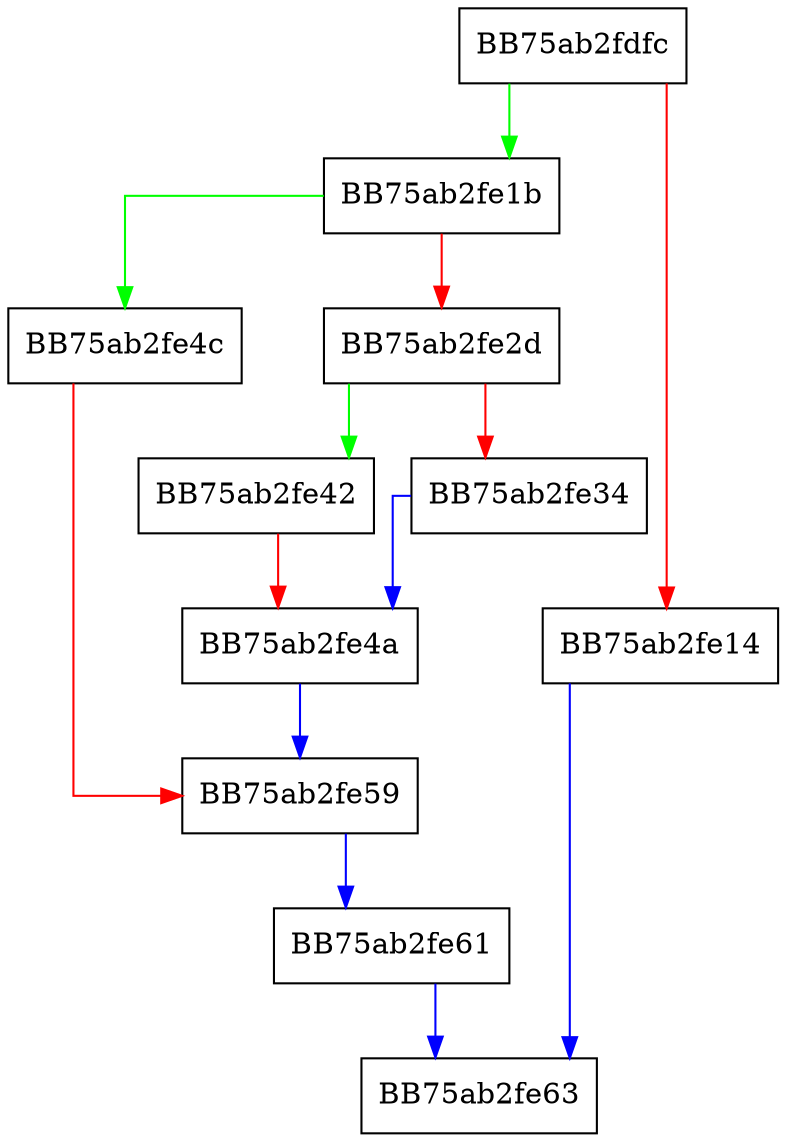 digraph SetOSXTeamId {
  node [shape="box"];
  graph [splines=ortho];
  BB75ab2fdfc -> BB75ab2fe1b [color="green"];
  BB75ab2fdfc -> BB75ab2fe14 [color="red"];
  BB75ab2fe14 -> BB75ab2fe63 [color="blue"];
  BB75ab2fe1b -> BB75ab2fe4c [color="green"];
  BB75ab2fe1b -> BB75ab2fe2d [color="red"];
  BB75ab2fe2d -> BB75ab2fe42 [color="green"];
  BB75ab2fe2d -> BB75ab2fe34 [color="red"];
  BB75ab2fe34 -> BB75ab2fe4a [color="blue"];
  BB75ab2fe42 -> BB75ab2fe4a [color="red"];
  BB75ab2fe4a -> BB75ab2fe59 [color="blue"];
  BB75ab2fe4c -> BB75ab2fe59 [color="red"];
  BB75ab2fe59 -> BB75ab2fe61 [color="blue"];
  BB75ab2fe61 -> BB75ab2fe63 [color="blue"];
}